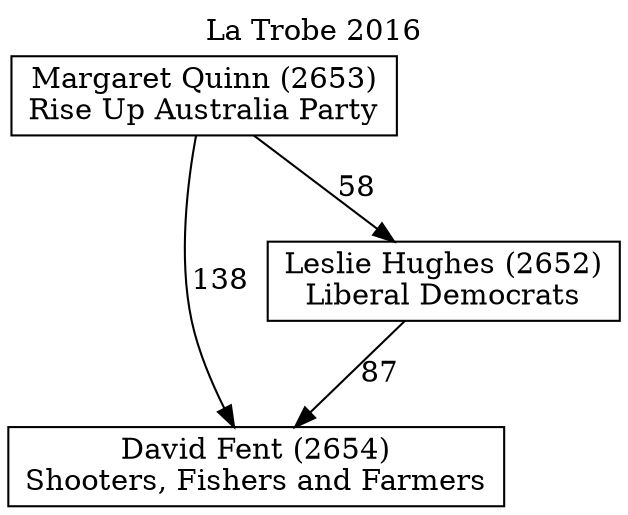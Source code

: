 // House preference flow
digraph "David Fent (2654)_La Trobe_2016" {
	graph [label="La Trobe 2016" labelloc=t mclimit=10]
	node [shape=box]
	"David Fent (2654)" [label="David Fent (2654)
Shooters, Fishers and Farmers"]
	"Leslie Hughes (2652)" [label="Leslie Hughes (2652)
Liberal Democrats"]
	"Margaret Quinn (2653)" [label="Margaret Quinn (2653)
Rise Up Australia Party"]
	"Leslie Hughes (2652)" -> "David Fent (2654)" [label=87]
	"Margaret Quinn (2653)" -> "Leslie Hughes (2652)" [label=58]
	"Margaret Quinn (2653)" -> "David Fent (2654)" [label=138]
}
